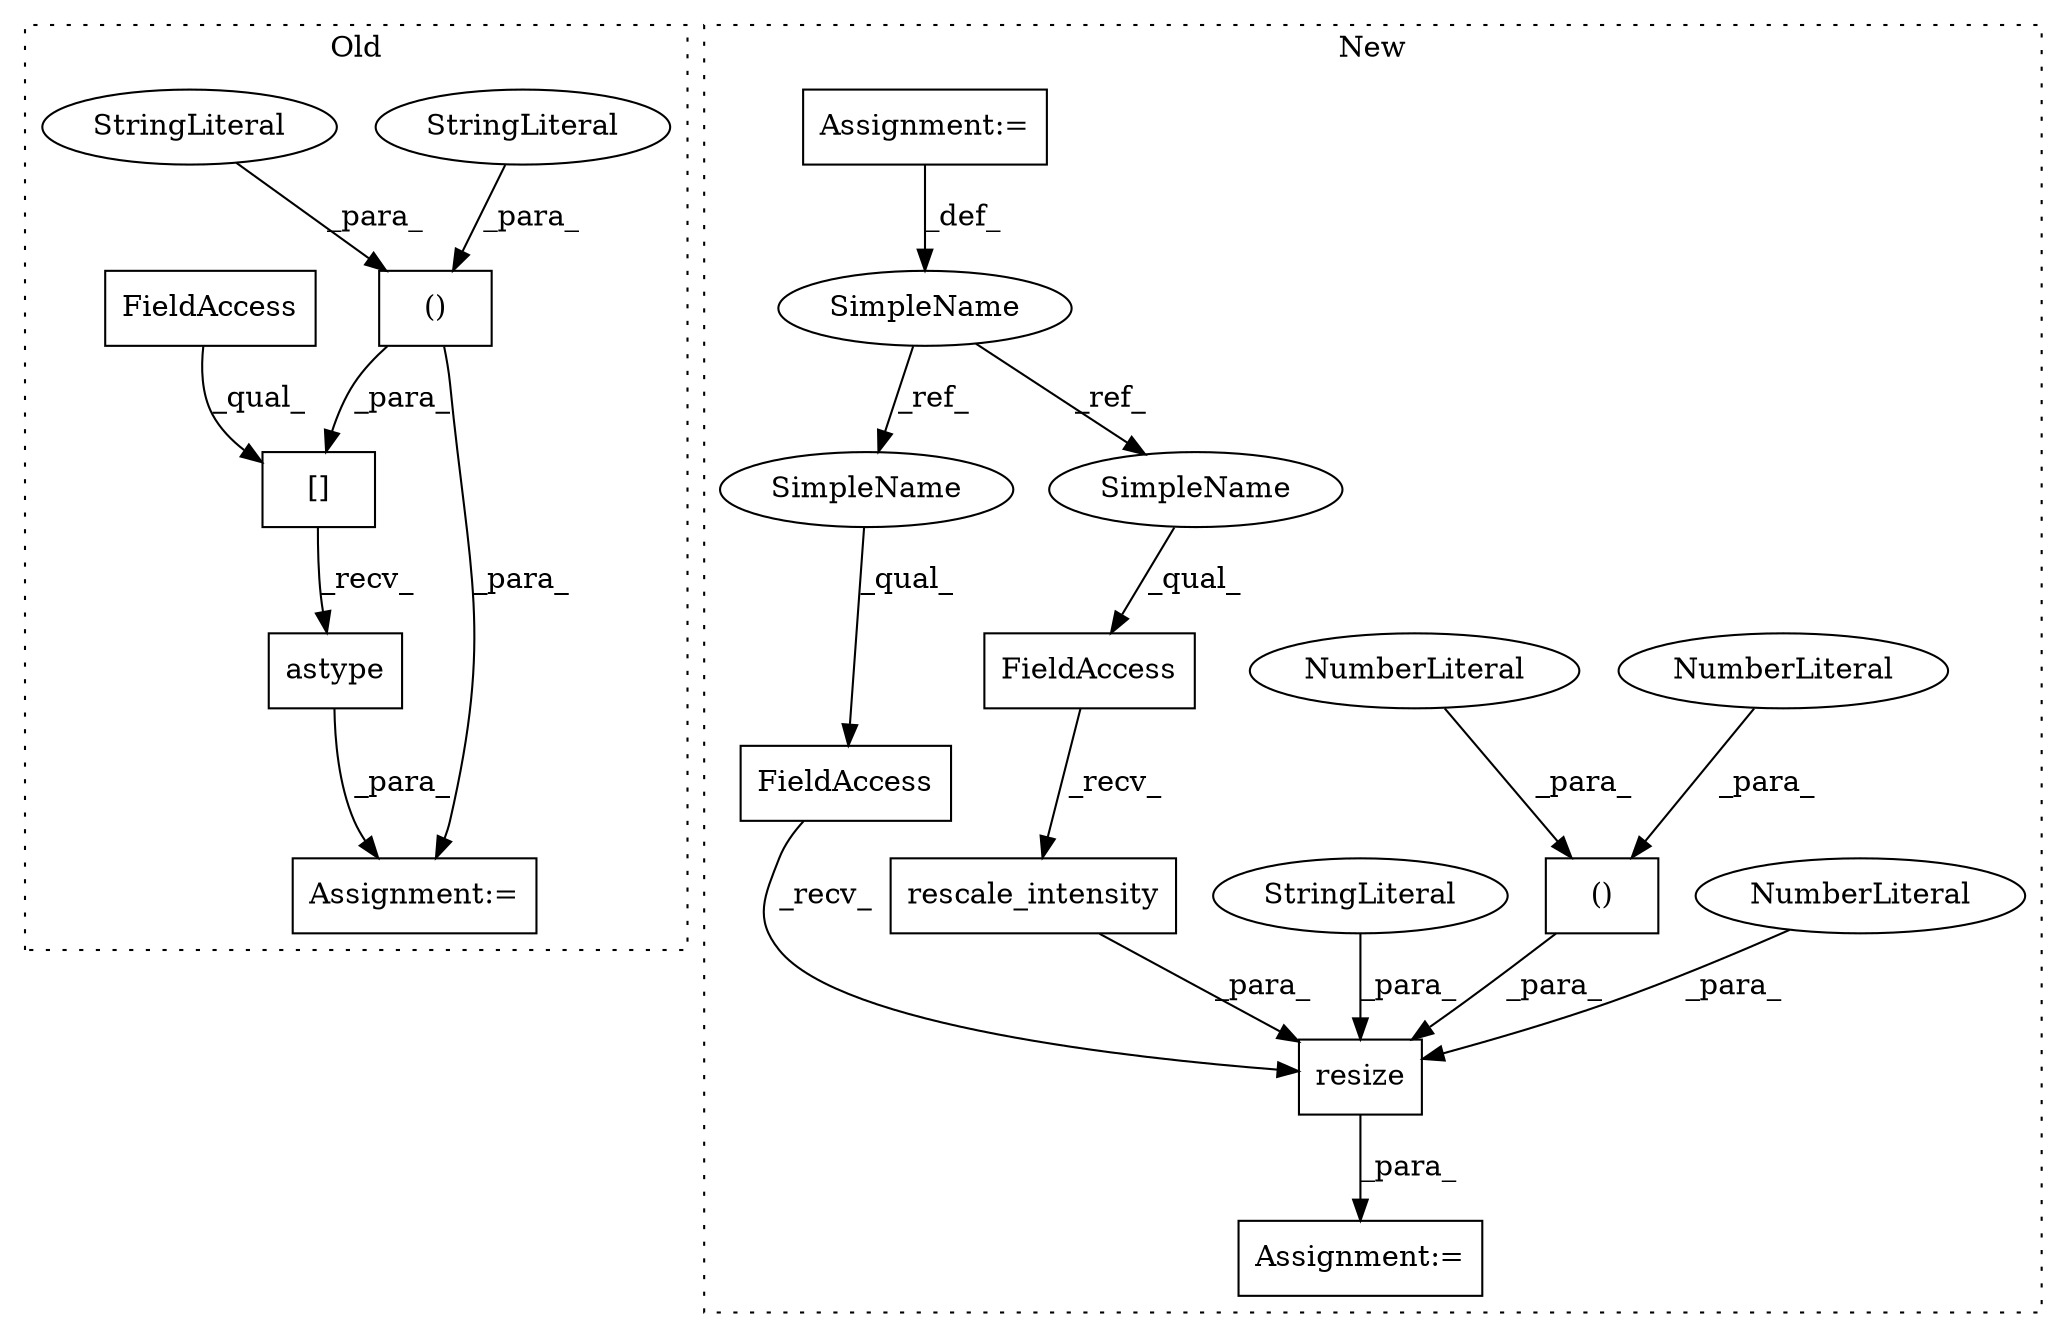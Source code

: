 digraph G {
subgraph cluster0 {
1 [label="astype" a="32" s="17716,17728" l="7,1" shape="box"];
4 [label="Assignment:=" a="7" s="17643" l="2" shape="box"];
13 [label="()" a="106" s="17662" l="51" shape="box"];
15 [label="StringLiteral" a="45" s="17694" l="19" shape="ellipse"];
17 [label="StringLiteral" a="45" s="17662" l="19" shape="ellipse"];
18 [label="[]" a="2" s="17645,17713" l="17,2" shape="box"];
19 [label="FieldAccess" a="22" s="17645" l="11" shape="box"];
label = "Old";
style="dotted";
}
subgraph cluster1 {
2 [label="resize" a="32" s="17344,17394" l="7,1" shape="box"];
3 [label="()" a="106" s="17362" l="17" shape="box"];
5 [label="Assignment:=" a="7" s="17325" l="1" shape="box"];
6 [label="FieldAccess" a="22" s="17326" l="17" shape="box"];
7 [label="NumberLiteral" a="34" s="17381" l="1" shape="ellipse"];
8 [label="NumberLiteral" a="34" s="17362" l="2" shape="ellipse"];
9 [label="NumberLiteral" a="34" s="17377" l="2" shape="ellipse"];
10 [label="StringLiteral" a="45" s="17383" l="11" shape="ellipse"];
11 [label="rescale_intensity" a="32" s="17279,17310" l="18,1" shape="box"];
12 [label="FieldAccess" a="22" s="17262" l="16" shape="box"];
14 [label="SimpleName" a="42" s="17131" l="7" shape="ellipse"];
16 [label="Assignment:=" a="7" s="17131" l="7" shape="box"];
20 [label="SimpleName" a="42" s="17326" l="7" shape="ellipse"];
21 [label="SimpleName" a="42" s="17262" l="7" shape="ellipse"];
label = "New";
style="dotted";
}
1 -> 4 [label="_para_"];
2 -> 5 [label="_para_"];
3 -> 2 [label="_para_"];
6 -> 2 [label="_recv_"];
7 -> 2 [label="_para_"];
8 -> 3 [label="_para_"];
9 -> 3 [label="_para_"];
10 -> 2 [label="_para_"];
11 -> 2 [label="_para_"];
12 -> 11 [label="_recv_"];
13 -> 4 [label="_para_"];
13 -> 18 [label="_para_"];
14 -> 21 [label="_ref_"];
14 -> 20 [label="_ref_"];
15 -> 13 [label="_para_"];
16 -> 14 [label="_def_"];
17 -> 13 [label="_para_"];
18 -> 1 [label="_recv_"];
19 -> 18 [label="_qual_"];
20 -> 6 [label="_qual_"];
21 -> 12 [label="_qual_"];
}